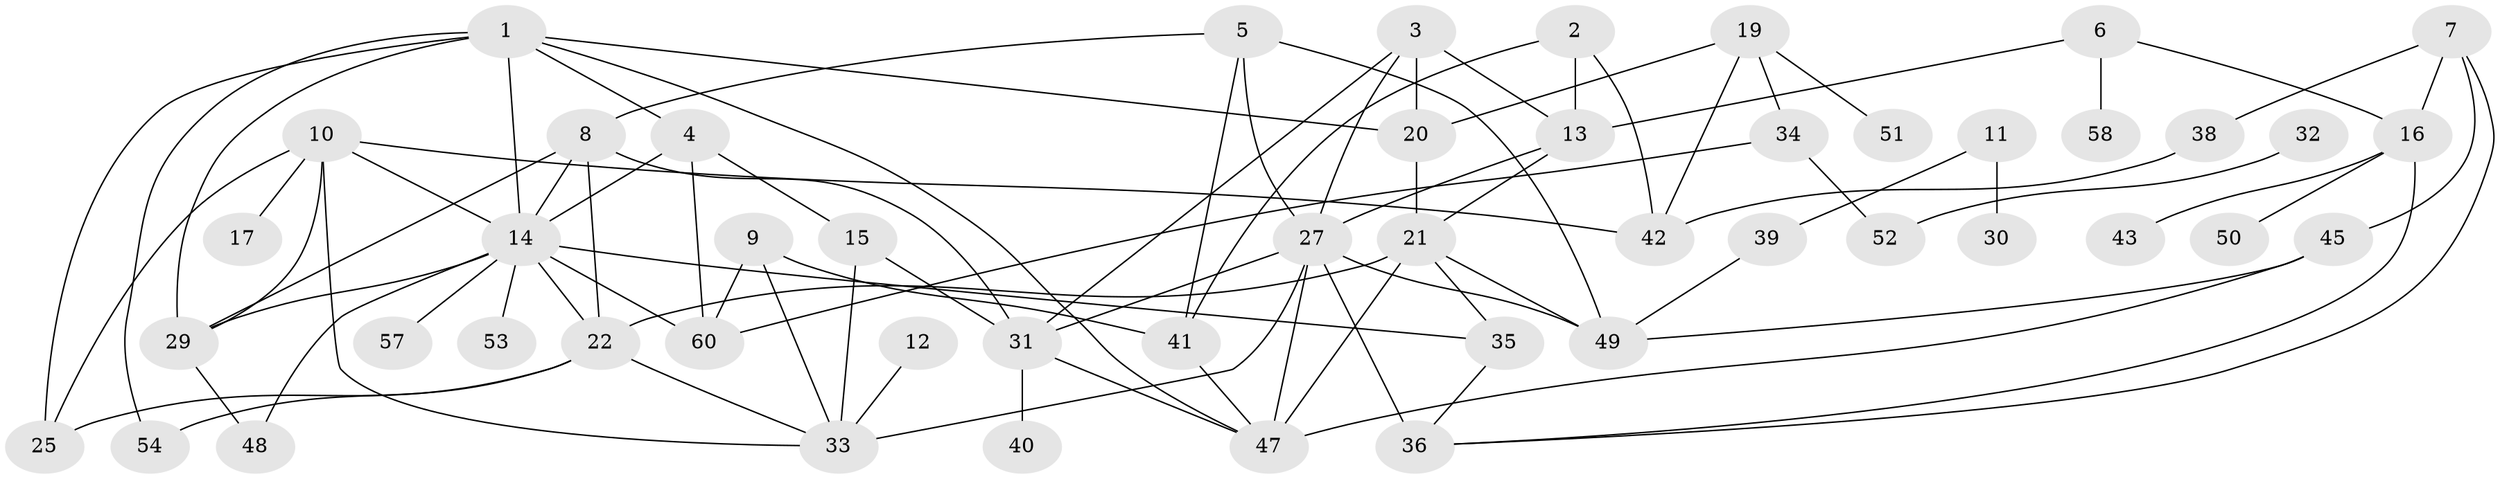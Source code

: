 // original degree distribution, {2: 0.225, 3: 0.14166666666666666, 1: 0.25, 6: 0.05, 0: 0.075, 4: 0.16666666666666666, 7: 0.016666666666666666, 5: 0.075}
// Generated by graph-tools (version 1.1) at 2025/48/03/04/25 22:48:23]
// undirected, 49 vertices, 87 edges
graph export_dot {
  node [color=gray90,style=filled];
  1;
  2;
  3;
  4;
  5;
  6;
  7;
  8;
  9;
  10;
  11;
  12;
  13;
  14;
  15;
  16;
  17;
  19;
  20;
  21;
  22;
  25;
  27;
  29;
  30;
  31;
  32;
  33;
  34;
  35;
  36;
  38;
  39;
  40;
  41;
  42;
  43;
  45;
  47;
  48;
  49;
  50;
  51;
  52;
  53;
  54;
  57;
  58;
  60;
  1 -- 4 [weight=1.0];
  1 -- 14 [weight=1.0];
  1 -- 20 [weight=1.0];
  1 -- 25 [weight=1.0];
  1 -- 29 [weight=1.0];
  1 -- 47 [weight=1.0];
  1 -- 54 [weight=1.0];
  2 -- 13 [weight=1.0];
  2 -- 41 [weight=1.0];
  2 -- 42 [weight=1.0];
  3 -- 13 [weight=2.0];
  3 -- 20 [weight=2.0];
  3 -- 27 [weight=1.0];
  3 -- 31 [weight=1.0];
  4 -- 14 [weight=1.0];
  4 -- 15 [weight=1.0];
  4 -- 60 [weight=1.0];
  5 -- 8 [weight=1.0];
  5 -- 27 [weight=1.0];
  5 -- 41 [weight=1.0];
  5 -- 49 [weight=3.0];
  6 -- 13 [weight=1.0];
  6 -- 16 [weight=1.0];
  6 -- 58 [weight=1.0];
  7 -- 16 [weight=1.0];
  7 -- 36 [weight=1.0];
  7 -- 38 [weight=1.0];
  7 -- 45 [weight=1.0];
  8 -- 14 [weight=1.0];
  8 -- 22 [weight=1.0];
  8 -- 29 [weight=1.0];
  8 -- 31 [weight=1.0];
  9 -- 33 [weight=1.0];
  9 -- 41 [weight=1.0];
  9 -- 60 [weight=1.0];
  10 -- 14 [weight=1.0];
  10 -- 17 [weight=2.0];
  10 -- 25 [weight=1.0];
  10 -- 29 [weight=2.0];
  10 -- 33 [weight=1.0];
  10 -- 42 [weight=2.0];
  11 -- 30 [weight=1.0];
  11 -- 39 [weight=1.0];
  12 -- 33 [weight=1.0];
  13 -- 21 [weight=1.0];
  13 -- 27 [weight=1.0];
  14 -- 22 [weight=2.0];
  14 -- 29 [weight=1.0];
  14 -- 35 [weight=2.0];
  14 -- 48 [weight=1.0];
  14 -- 53 [weight=1.0];
  14 -- 57 [weight=1.0];
  14 -- 60 [weight=1.0];
  15 -- 31 [weight=1.0];
  15 -- 33 [weight=3.0];
  16 -- 36 [weight=1.0];
  16 -- 43 [weight=1.0];
  16 -- 50 [weight=1.0];
  19 -- 20 [weight=1.0];
  19 -- 34 [weight=1.0];
  19 -- 42 [weight=1.0];
  19 -- 51 [weight=1.0];
  20 -- 21 [weight=3.0];
  21 -- 22 [weight=1.0];
  21 -- 35 [weight=1.0];
  21 -- 47 [weight=1.0];
  21 -- 49 [weight=1.0];
  22 -- 25 [weight=1.0];
  22 -- 33 [weight=1.0];
  22 -- 54 [weight=1.0];
  27 -- 31 [weight=1.0];
  27 -- 33 [weight=1.0];
  27 -- 36 [weight=3.0];
  27 -- 47 [weight=1.0];
  27 -- 49 [weight=1.0];
  29 -- 48 [weight=1.0];
  31 -- 40 [weight=1.0];
  31 -- 47 [weight=1.0];
  32 -- 52 [weight=1.0];
  34 -- 52 [weight=1.0];
  34 -- 60 [weight=1.0];
  35 -- 36 [weight=1.0];
  38 -- 42 [weight=1.0];
  39 -- 49 [weight=1.0];
  41 -- 47 [weight=1.0];
  45 -- 47 [weight=1.0];
  45 -- 49 [weight=1.0];
}
